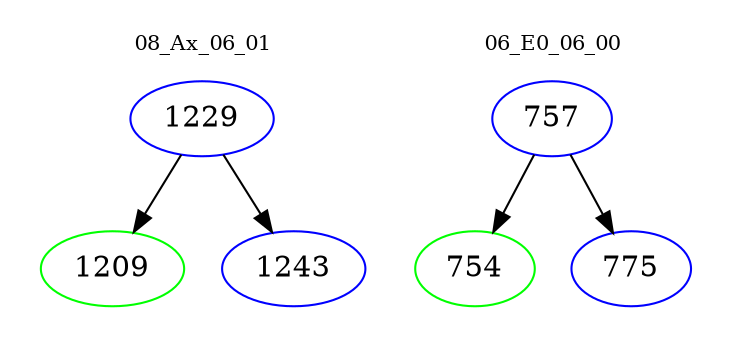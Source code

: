digraph{
subgraph cluster_0 {
color = white
label = "08_Ax_06_01";
fontsize=10;
T0_1229 [label="1229", color="blue"]
T0_1229 -> T0_1209 [color="black"]
T0_1209 [label="1209", color="green"]
T0_1229 -> T0_1243 [color="black"]
T0_1243 [label="1243", color="blue"]
}
subgraph cluster_1 {
color = white
label = "06_E0_06_00";
fontsize=10;
T1_757 [label="757", color="blue"]
T1_757 -> T1_754 [color="black"]
T1_754 [label="754", color="green"]
T1_757 -> T1_775 [color="black"]
T1_775 [label="775", color="blue"]
}
}
